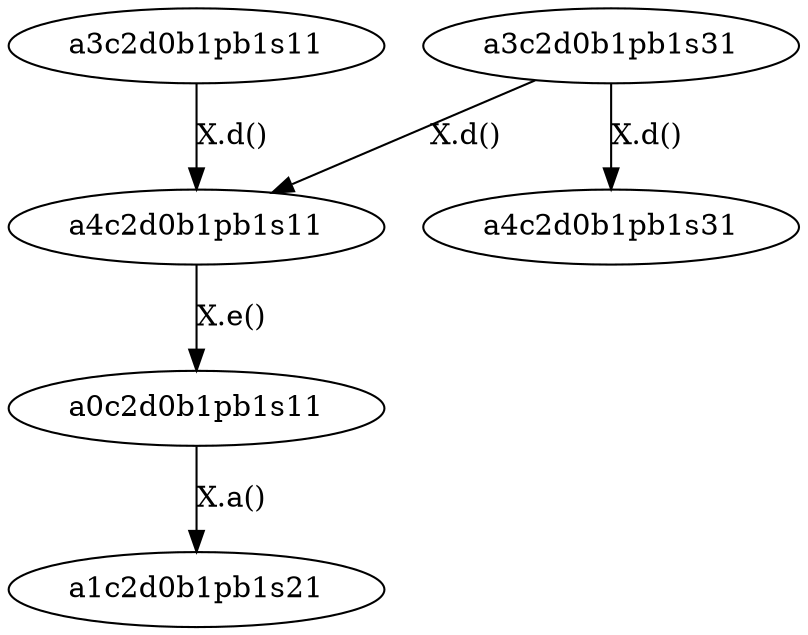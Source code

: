 digraph { 
a3c2d0b1pb1s11->a4c2d0b1pb1s11[label= "X.d()"];
a0c2d0b1pb1s11->a1c2d0b1pb1s21[label= "X.a()"];
a4c2d0b1pb1s11->a0c2d0b1pb1s11[label= "X.e()"];
a3c2d0b1pb1s31->a4c2d0b1pb1s31[label= "X.d()"];
a3c2d0b1pb1s31->a4c2d0b1pb1s11[label= "X.d()"];

}